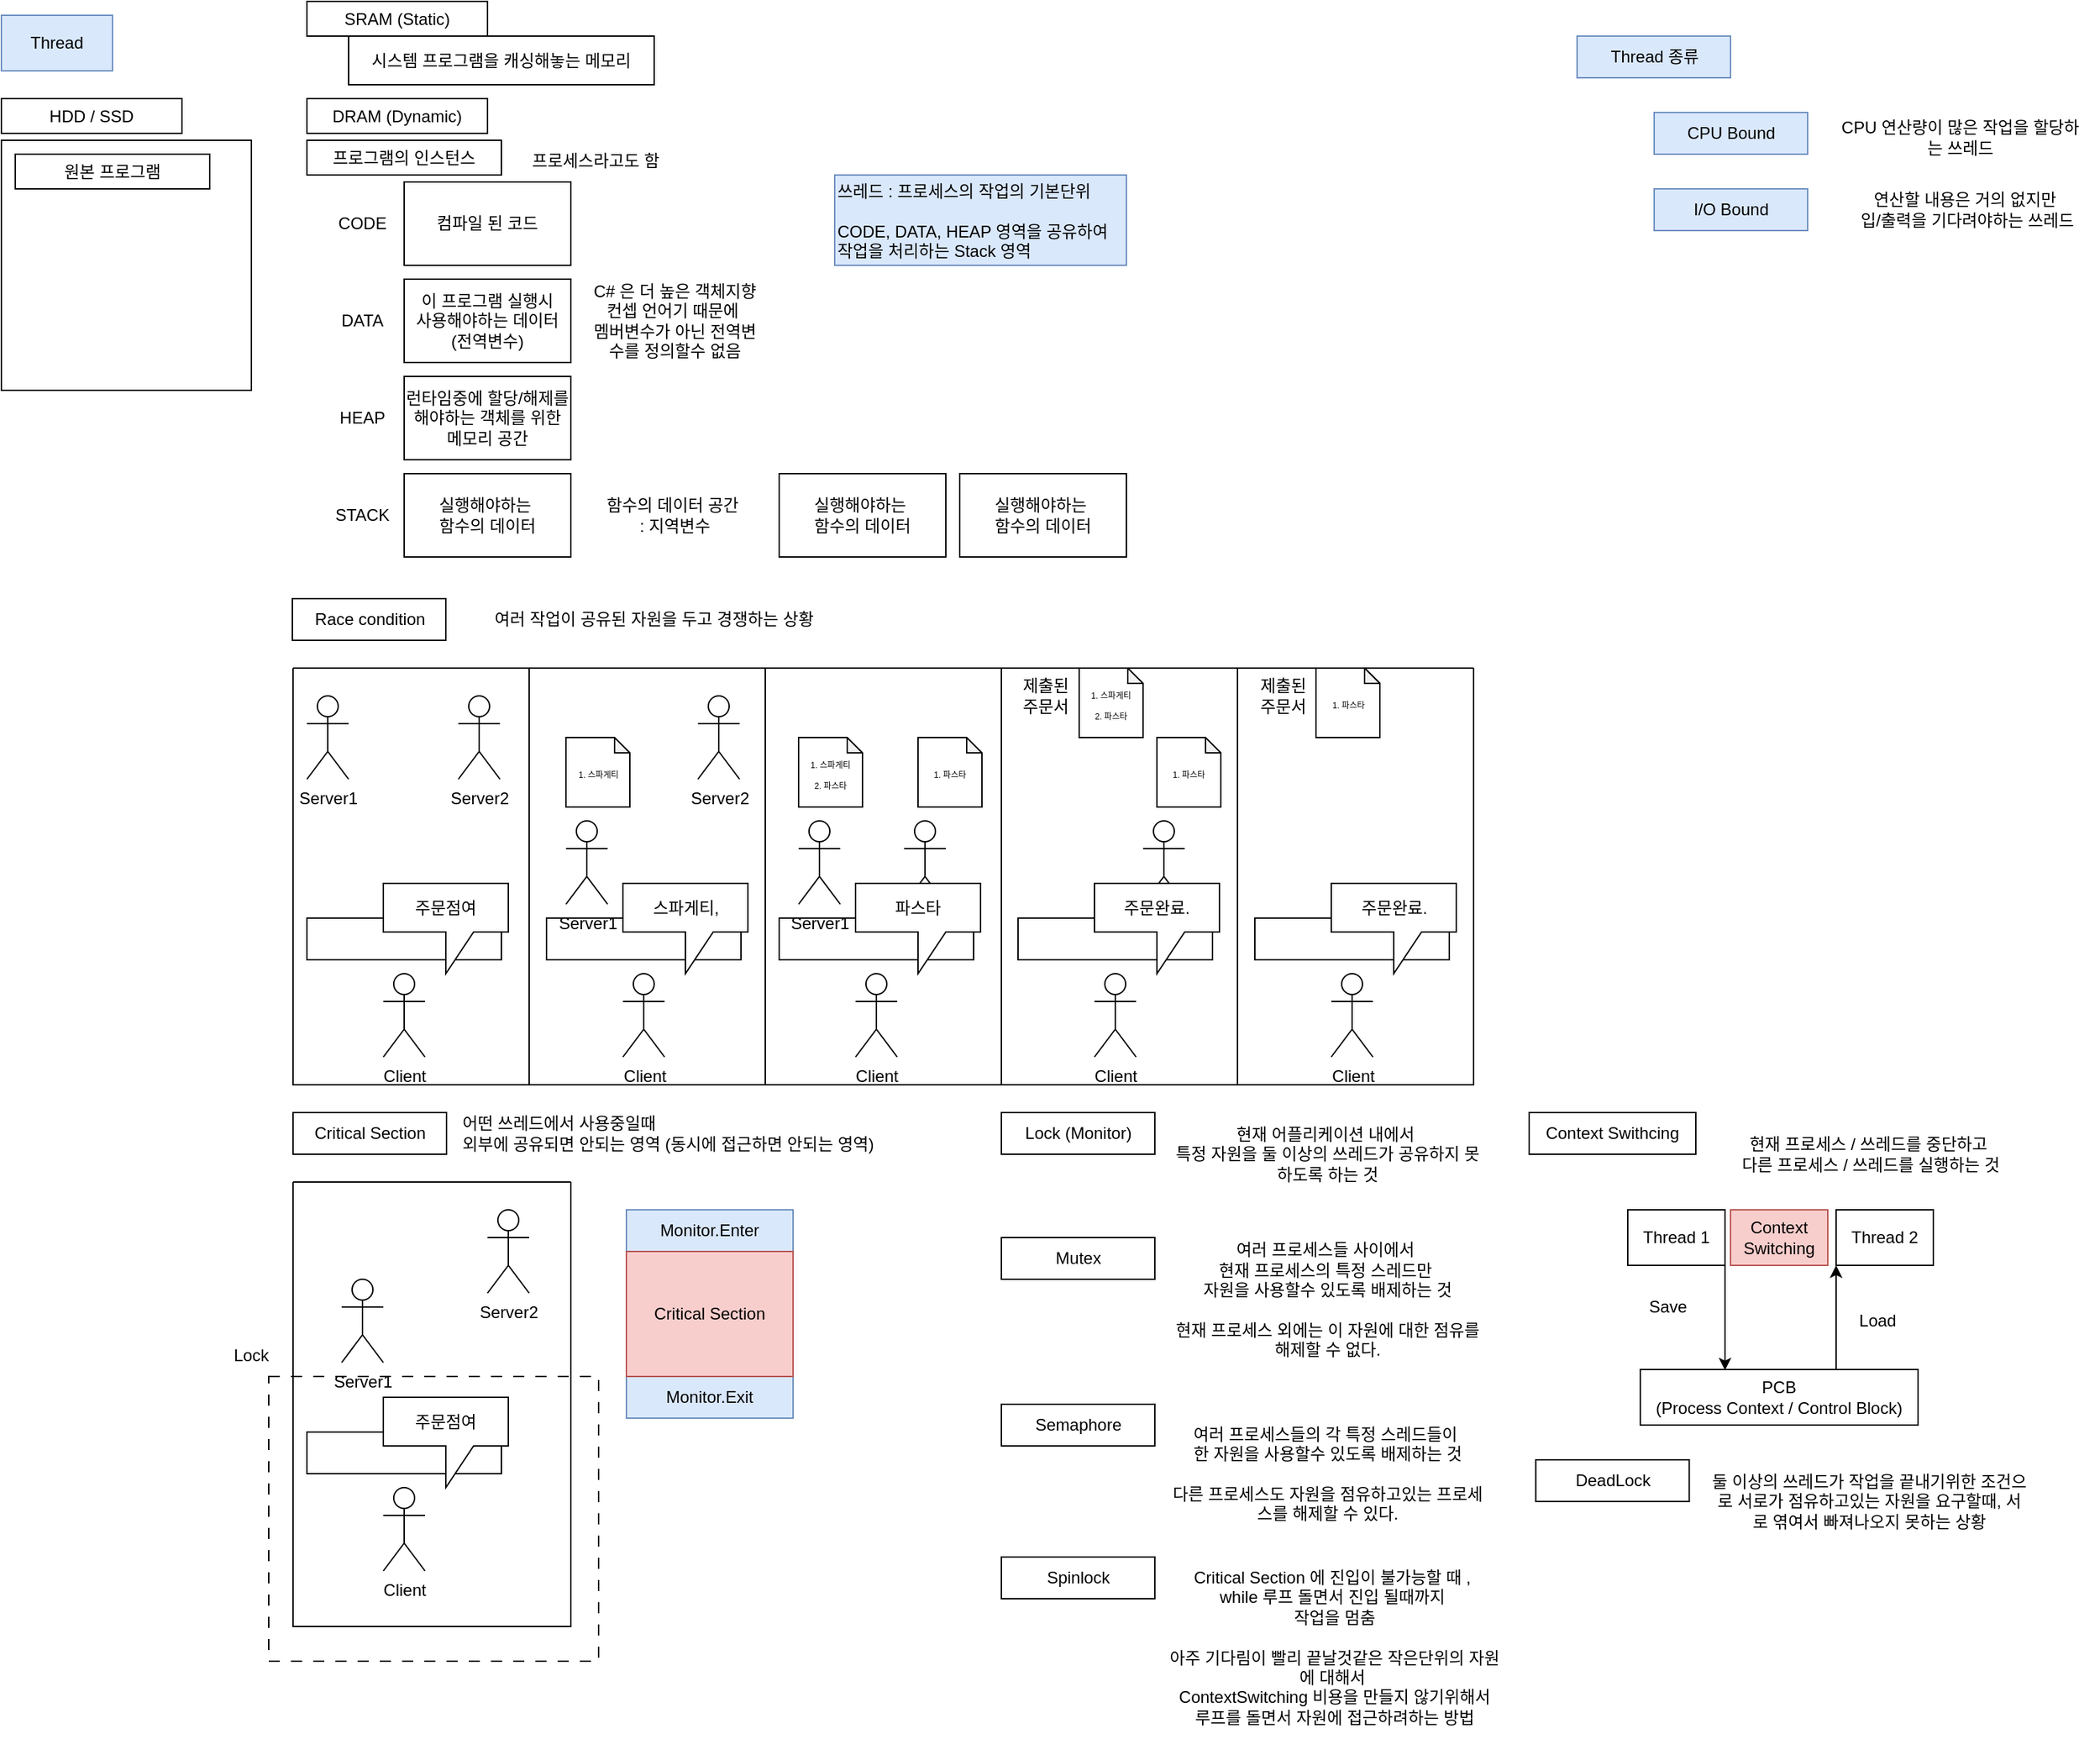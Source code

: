<mxfile version="24.7.7">
  <diagram id="C5RBs43oDa-KdzZeNtuy" name="Page-1">
    <mxGraphModel dx="683" dy="371" grid="1" gridSize="10" guides="1" tooltips="1" connect="1" arrows="1" fold="1" page="1" pageScale="1" pageWidth="827" pageHeight="1169" math="0" shadow="0">
      <root>
        <mxCell id="WIyWlLk6GJQsqaUBKTNV-0" />
        <mxCell id="WIyWlLk6GJQsqaUBKTNV-1" parent="WIyWlLk6GJQsqaUBKTNV-0" />
        <mxCell id="-cjQNIaaJEHfUUPN_wov-0" value="Thread" style="rounded=0;whiteSpace=wrap;html=1;fillColor=#dae8fc;strokeColor=#6c8ebf;" vertex="1" parent="WIyWlLk6GJQsqaUBKTNV-1">
          <mxGeometry x="10" y="10" width="80" height="40" as="geometry" />
        </mxCell>
        <mxCell id="-cjQNIaaJEHfUUPN_wov-1" value="컴파일 된 코드" style="rounded=0;whiteSpace=wrap;html=1;" vertex="1" parent="WIyWlLk6GJQsqaUBKTNV-1">
          <mxGeometry x="300" y="130" width="120" height="60" as="geometry" />
        </mxCell>
        <mxCell id="-cjQNIaaJEHfUUPN_wov-2" value="이 프로그램 실행시&lt;div&gt;사용해야하는 데이터&lt;/div&gt;&lt;div&gt;(전역변수)&lt;/div&gt;" style="rounded=0;whiteSpace=wrap;html=1;" vertex="1" parent="WIyWlLk6GJQsqaUBKTNV-1">
          <mxGeometry x="300" y="200" width="120" height="60" as="geometry" />
        </mxCell>
        <mxCell id="-cjQNIaaJEHfUUPN_wov-3" value="런타임중에 할당/해제를 해야하는 객체를 위한 메모리 공간" style="rounded=0;whiteSpace=wrap;html=1;" vertex="1" parent="WIyWlLk6GJQsqaUBKTNV-1">
          <mxGeometry x="300" y="270" width="120" height="60" as="geometry" />
        </mxCell>
        <mxCell id="-cjQNIaaJEHfUUPN_wov-4" value="실행해야하는&amp;nbsp;&lt;div&gt;함수의 데이터&lt;/div&gt;" style="rounded=0;whiteSpace=wrap;html=1;" vertex="1" parent="WIyWlLk6GJQsqaUBKTNV-1">
          <mxGeometry x="300" y="340" width="120" height="60" as="geometry" />
        </mxCell>
        <mxCell id="-cjQNIaaJEHfUUPN_wov-5" value="CODE" style="text;html=1;align=center;verticalAlign=middle;whiteSpace=wrap;rounded=0;" vertex="1" parent="WIyWlLk6GJQsqaUBKTNV-1">
          <mxGeometry x="240" y="145" width="60" height="30" as="geometry" />
        </mxCell>
        <mxCell id="-cjQNIaaJEHfUUPN_wov-6" value="DATA" style="text;html=1;align=center;verticalAlign=middle;whiteSpace=wrap;rounded=0;" vertex="1" parent="WIyWlLk6GJQsqaUBKTNV-1">
          <mxGeometry x="240" y="215" width="60" height="30" as="geometry" />
        </mxCell>
        <mxCell id="-cjQNIaaJEHfUUPN_wov-7" value="HEAP" style="text;html=1;align=center;verticalAlign=middle;whiteSpace=wrap;rounded=0;" vertex="1" parent="WIyWlLk6GJQsqaUBKTNV-1">
          <mxGeometry x="240" y="285" width="60" height="30" as="geometry" />
        </mxCell>
        <mxCell id="-cjQNIaaJEHfUUPN_wov-8" value="STACK" style="text;html=1;align=center;verticalAlign=middle;whiteSpace=wrap;rounded=0;" vertex="1" parent="WIyWlLk6GJQsqaUBKTNV-1">
          <mxGeometry x="240" y="355" width="60" height="30" as="geometry" />
        </mxCell>
        <mxCell id="-cjQNIaaJEHfUUPN_wov-9" value="C# 은 더 높은 객체지향 컨셉 언어기 때문에&amp;nbsp;&lt;div&gt;멤버변수가 아닌 전역변수를 정의할수 없음&lt;/div&gt;" style="text;html=1;align=center;verticalAlign=middle;whiteSpace=wrap;rounded=0;" vertex="1" parent="WIyWlLk6GJQsqaUBKTNV-1">
          <mxGeometry x="430" y="200" width="130" height="60" as="geometry" />
        </mxCell>
        <mxCell id="-cjQNIaaJEHfUUPN_wov-10" value="함수의 데이터 공간&amp;nbsp;&lt;div&gt;: 지역변수&lt;/div&gt;" style="text;html=1;align=center;verticalAlign=middle;whiteSpace=wrap;rounded=0;" vertex="1" parent="WIyWlLk6GJQsqaUBKTNV-1">
          <mxGeometry x="430" y="340" width="130" height="60" as="geometry" />
        </mxCell>
        <mxCell id="-cjQNIaaJEHfUUPN_wov-11" value="프로그램의 인스턴스" style="rounded=0;whiteSpace=wrap;html=1;" vertex="1" parent="WIyWlLk6GJQsqaUBKTNV-1">
          <mxGeometry x="230" y="100" width="140" height="25" as="geometry" />
        </mxCell>
        <mxCell id="-cjQNIaaJEHfUUPN_wov-12" value="" style="whiteSpace=wrap;html=1;aspect=fixed;" vertex="1" parent="WIyWlLk6GJQsqaUBKTNV-1">
          <mxGeometry x="10" y="100" width="180" height="180" as="geometry" />
        </mxCell>
        <mxCell id="-cjQNIaaJEHfUUPN_wov-13" value="HDD / SSD" style="rounded=0;whiteSpace=wrap;html=1;" vertex="1" parent="WIyWlLk6GJQsqaUBKTNV-1">
          <mxGeometry x="10" y="70" width="130" height="25" as="geometry" />
        </mxCell>
        <mxCell id="-cjQNIaaJEHfUUPN_wov-14" value="원본 프로그램" style="rounded=0;whiteSpace=wrap;html=1;" vertex="1" parent="WIyWlLk6GJQsqaUBKTNV-1">
          <mxGeometry x="20" y="110" width="140" height="25" as="geometry" />
        </mxCell>
        <mxCell id="-cjQNIaaJEHfUUPN_wov-15" value="DRAM (Dynamic)" style="rounded=0;whiteSpace=wrap;html=1;" vertex="1" parent="WIyWlLk6GJQsqaUBKTNV-1">
          <mxGeometry x="230" y="70" width="130" height="25" as="geometry" />
        </mxCell>
        <mxCell id="-cjQNIaaJEHfUUPN_wov-16" value="SRAM (Static)" style="rounded=0;whiteSpace=wrap;html=1;" vertex="1" parent="WIyWlLk6GJQsqaUBKTNV-1">
          <mxGeometry x="230" width="130" height="25" as="geometry" />
        </mxCell>
        <mxCell id="-cjQNIaaJEHfUUPN_wov-17" value="시스템 프로그램을 캐싱해놓는 메모리" style="rounded=0;whiteSpace=wrap;html=1;" vertex="1" parent="WIyWlLk6GJQsqaUBKTNV-1">
          <mxGeometry x="260" y="25" width="220" height="35" as="geometry" />
        </mxCell>
        <mxCell id="-cjQNIaaJEHfUUPN_wov-19" value="프로세스라고도 함" style="text;html=1;align=center;verticalAlign=middle;whiteSpace=wrap;rounded=0;" vertex="1" parent="WIyWlLk6GJQsqaUBKTNV-1">
          <mxGeometry x="370" y="100" width="136" height="30" as="geometry" />
        </mxCell>
        <mxCell id="-cjQNIaaJEHfUUPN_wov-29" value="실행해야하는&amp;nbsp;&lt;div&gt;함수의 데이터&lt;/div&gt;" style="rounded=0;whiteSpace=wrap;html=1;" vertex="1" parent="WIyWlLk6GJQsqaUBKTNV-1">
          <mxGeometry x="570" y="340" width="120" height="60" as="geometry" />
        </mxCell>
        <mxCell id="-cjQNIaaJEHfUUPN_wov-30" value="실행해야하는&amp;nbsp;&lt;div&gt;함수의 데이터&lt;/div&gt;" style="rounded=0;whiteSpace=wrap;html=1;" vertex="1" parent="WIyWlLk6GJQsqaUBKTNV-1">
          <mxGeometry x="700" y="340" width="120" height="60" as="geometry" />
        </mxCell>
        <mxCell id="-cjQNIaaJEHfUUPN_wov-31" value="쓰레드 : 프로세스의 작업의 기본단위&lt;div&gt;&lt;br&gt;&lt;/div&gt;&lt;div&gt;CODE, DATA, HEAP 영역을 공유하여&lt;/div&gt;&lt;div&gt;작업을 처리하는 Stack 영역&lt;/div&gt;" style="text;html=1;align=left;verticalAlign=middle;whiteSpace=wrap;rounded=0;fillColor=#dae8fc;strokeColor=#6c8ebf;" vertex="1" parent="WIyWlLk6GJQsqaUBKTNV-1">
          <mxGeometry x="610" y="125" width="210" height="65" as="geometry" />
        </mxCell>
        <mxCell id="-cjQNIaaJEHfUUPN_wov-66" value="Race condition" style="rounded=0;whiteSpace=wrap;html=1;" vertex="1" parent="WIyWlLk6GJQsqaUBKTNV-1">
          <mxGeometry x="219.5" y="430" width="110.5" height="30" as="geometry" />
        </mxCell>
        <mxCell id="-cjQNIaaJEHfUUPN_wov-67" value="여러 작업이 공유된 자원을 두고 경쟁하는 상황" style="text;html=1;align=center;verticalAlign=middle;whiteSpace=wrap;rounded=0;" vertex="1" parent="WIyWlLk6GJQsqaUBKTNV-1">
          <mxGeometry x="340" y="430" width="280" height="30" as="geometry" />
        </mxCell>
        <mxCell id="-cjQNIaaJEHfUUPN_wov-68" value="" style="swimlane;startSize=0;" vertex="1" parent="WIyWlLk6GJQsqaUBKTNV-1">
          <mxGeometry x="220" y="480" width="170" height="300" as="geometry" />
        </mxCell>
        <mxCell id="-cjQNIaaJEHfUUPN_wov-32" value="Client" style="shape=umlActor;verticalLabelPosition=bottom;verticalAlign=top;html=1;outlineConnect=0;" vertex="1" parent="-cjQNIaaJEHfUUPN_wov-68">
          <mxGeometry x="65" y="220" width="30" height="60" as="geometry" />
        </mxCell>
        <mxCell id="-cjQNIaaJEHfUUPN_wov-33" value="" style="rounded=0;whiteSpace=wrap;html=1;" vertex="1" parent="-cjQNIaaJEHfUUPN_wov-68">
          <mxGeometry x="10" y="180" width="140" height="30" as="geometry" />
        </mxCell>
        <mxCell id="-cjQNIaaJEHfUUPN_wov-34" value="주문점여" style="shape=callout;whiteSpace=wrap;html=1;perimeter=calloutPerimeter;" vertex="1" parent="-cjQNIaaJEHfUUPN_wov-68">
          <mxGeometry x="65" y="155" width="90" height="65" as="geometry" />
        </mxCell>
        <mxCell id="-cjQNIaaJEHfUUPN_wov-35" value="Server1" style="shape=umlActor;verticalLabelPosition=bottom;verticalAlign=top;html=1;outlineConnect=0;" vertex="1" parent="-cjQNIaaJEHfUUPN_wov-68">
          <mxGeometry x="10" y="20" width="30" height="60" as="geometry" />
        </mxCell>
        <mxCell id="-cjQNIaaJEHfUUPN_wov-36" value="Server2" style="shape=umlActor;verticalLabelPosition=bottom;verticalAlign=top;html=1;outlineConnect=0;" vertex="1" parent="-cjQNIaaJEHfUUPN_wov-68">
          <mxGeometry x="119" y="20" width="30" height="60" as="geometry" />
        </mxCell>
        <mxCell id="-cjQNIaaJEHfUUPN_wov-69" value="" style="swimlane;startSize=0;" vertex="1" parent="WIyWlLk6GJQsqaUBKTNV-1">
          <mxGeometry x="390" y="480" width="170" height="300" as="geometry" />
        </mxCell>
        <mxCell id="-cjQNIaaJEHfUUPN_wov-37" value="Client" style="shape=umlActor;verticalLabelPosition=bottom;verticalAlign=top;html=1;outlineConnect=0;" vertex="1" parent="-cjQNIaaJEHfUUPN_wov-69">
          <mxGeometry x="67.5" y="220" width="30" height="60" as="geometry" />
        </mxCell>
        <mxCell id="-cjQNIaaJEHfUUPN_wov-38" value="" style="rounded=0;whiteSpace=wrap;html=1;" vertex="1" parent="-cjQNIaaJEHfUUPN_wov-69">
          <mxGeometry x="12.5" y="180" width="140" height="30" as="geometry" />
        </mxCell>
        <mxCell id="-cjQNIaaJEHfUUPN_wov-39" value="스파게티," style="shape=callout;whiteSpace=wrap;html=1;perimeter=calloutPerimeter;" vertex="1" parent="-cjQNIaaJEHfUUPN_wov-69">
          <mxGeometry x="67.5" y="155" width="90" height="65" as="geometry" />
        </mxCell>
        <mxCell id="-cjQNIaaJEHfUUPN_wov-40" value="Server1" style="shape=umlActor;verticalLabelPosition=bottom;verticalAlign=top;html=1;outlineConnect=0;" vertex="1" parent="-cjQNIaaJEHfUUPN_wov-69">
          <mxGeometry x="26.5" y="110" width="30" height="60" as="geometry" />
        </mxCell>
        <mxCell id="-cjQNIaaJEHfUUPN_wov-41" value="Server2" style="shape=umlActor;verticalLabelPosition=bottom;verticalAlign=top;html=1;outlineConnect=0;" vertex="1" parent="-cjQNIaaJEHfUUPN_wov-69">
          <mxGeometry x="121.5" y="20" width="30" height="60" as="geometry" />
        </mxCell>
        <mxCell id="-cjQNIaaJEHfUUPN_wov-42" value="&lt;font style=&quot;font-size: 6px;&quot;&gt;1. 스파게티&lt;/font&gt;" style="shape=note;whiteSpace=wrap;html=1;backgroundOutline=1;darkOpacity=0.05;size=11;" vertex="1" parent="-cjQNIaaJEHfUUPN_wov-69">
          <mxGeometry x="26.5" y="50" width="46" height="50" as="geometry" />
        </mxCell>
        <mxCell id="-cjQNIaaJEHfUUPN_wov-70" value="" style="swimlane;startSize=0;" vertex="1" parent="WIyWlLk6GJQsqaUBKTNV-1">
          <mxGeometry x="560" y="480" width="170" height="300" as="geometry" />
        </mxCell>
        <mxCell id="-cjQNIaaJEHfUUPN_wov-47" value="Server2" style="shape=umlActor;verticalLabelPosition=bottom;verticalAlign=top;html=1;outlineConnect=0;" vertex="1" parent="-cjQNIaaJEHfUUPN_wov-70">
          <mxGeometry x="100" y="110" width="30" height="60" as="geometry" />
        </mxCell>
        <mxCell id="-cjQNIaaJEHfUUPN_wov-43" value="Client" style="shape=umlActor;verticalLabelPosition=bottom;verticalAlign=top;html=1;outlineConnect=0;" vertex="1" parent="-cjQNIaaJEHfUUPN_wov-70">
          <mxGeometry x="65" y="220" width="30" height="60" as="geometry" />
        </mxCell>
        <mxCell id="-cjQNIaaJEHfUUPN_wov-44" value="" style="rounded=0;whiteSpace=wrap;html=1;" vertex="1" parent="-cjQNIaaJEHfUUPN_wov-70">
          <mxGeometry x="10" y="180" width="140" height="30" as="geometry" />
        </mxCell>
        <mxCell id="-cjQNIaaJEHfUUPN_wov-46" value="Server1" style="shape=umlActor;verticalLabelPosition=bottom;verticalAlign=top;html=1;outlineConnect=0;" vertex="1" parent="-cjQNIaaJEHfUUPN_wov-70">
          <mxGeometry x="24" y="110" width="30" height="60" as="geometry" />
        </mxCell>
        <mxCell id="-cjQNIaaJEHfUUPN_wov-45" value="파스타" style="shape=callout;whiteSpace=wrap;html=1;perimeter=calloutPerimeter;" vertex="1" parent="-cjQNIaaJEHfUUPN_wov-70">
          <mxGeometry x="65" y="155" width="90" height="65" as="geometry" />
        </mxCell>
        <mxCell id="-cjQNIaaJEHfUUPN_wov-48" value="&lt;font style=&quot;font-size: 6px;&quot;&gt;1. 스파게티&lt;/font&gt;&lt;div&gt;&lt;font style=&quot;font-size: 6px;&quot;&gt;2. 파스타&lt;/font&gt;&lt;/div&gt;" style="shape=note;whiteSpace=wrap;html=1;backgroundOutline=1;darkOpacity=0.05;size=11;" vertex="1" parent="-cjQNIaaJEHfUUPN_wov-70">
          <mxGeometry x="24" y="50" width="46" height="50" as="geometry" />
        </mxCell>
        <mxCell id="-cjQNIaaJEHfUUPN_wov-49" value="&lt;span style=&quot;font-size: 6px;&quot;&gt;1. 파스타&lt;/span&gt;" style="shape=note;whiteSpace=wrap;html=1;backgroundOutline=1;darkOpacity=0.05;size=11;" vertex="1" parent="-cjQNIaaJEHfUUPN_wov-70">
          <mxGeometry x="110" y="50" width="46" height="50" as="geometry" />
        </mxCell>
        <mxCell id="-cjQNIaaJEHfUUPN_wov-71" value="" style="swimlane;startSize=0;" vertex="1" parent="WIyWlLk6GJQsqaUBKTNV-1">
          <mxGeometry x="730" y="480" width="170" height="300" as="geometry" />
        </mxCell>
        <mxCell id="-cjQNIaaJEHfUUPN_wov-50" value="Server2" style="shape=umlActor;verticalLabelPosition=bottom;verticalAlign=top;html=1;outlineConnect=0;" vertex="1" parent="-cjQNIaaJEHfUUPN_wov-71">
          <mxGeometry x="102" y="110" width="30" height="60" as="geometry" />
        </mxCell>
        <mxCell id="-cjQNIaaJEHfUUPN_wov-51" value="Client" style="shape=umlActor;verticalLabelPosition=bottom;verticalAlign=top;html=1;outlineConnect=0;" vertex="1" parent="-cjQNIaaJEHfUUPN_wov-71">
          <mxGeometry x="67" y="220" width="30" height="60" as="geometry" />
        </mxCell>
        <mxCell id="-cjQNIaaJEHfUUPN_wov-52" value="" style="rounded=0;whiteSpace=wrap;html=1;" vertex="1" parent="-cjQNIaaJEHfUUPN_wov-71">
          <mxGeometry x="12" y="180" width="140" height="30" as="geometry" />
        </mxCell>
        <mxCell id="-cjQNIaaJEHfUUPN_wov-54" value="주문완료." style="shape=callout;whiteSpace=wrap;html=1;perimeter=calloutPerimeter;" vertex="1" parent="-cjQNIaaJEHfUUPN_wov-71">
          <mxGeometry x="67" y="155" width="90" height="65" as="geometry" />
        </mxCell>
        <mxCell id="-cjQNIaaJEHfUUPN_wov-55" value="&lt;font style=&quot;font-size: 6px;&quot;&gt;1. 스파게티&lt;/font&gt;&lt;div&gt;&lt;font style=&quot;font-size: 6px;&quot;&gt;2. 파스타&lt;/font&gt;&lt;/div&gt;" style="shape=note;whiteSpace=wrap;html=1;backgroundOutline=1;darkOpacity=0.05;size=11;" vertex="1" parent="-cjQNIaaJEHfUUPN_wov-71">
          <mxGeometry x="56" width="46" height="50" as="geometry" />
        </mxCell>
        <mxCell id="-cjQNIaaJEHfUUPN_wov-56" value="&lt;span style=&quot;font-size: 6px;&quot;&gt;1. 파스타&lt;/span&gt;" style="shape=note;whiteSpace=wrap;html=1;backgroundOutline=1;darkOpacity=0.05;size=11;" vertex="1" parent="-cjQNIaaJEHfUUPN_wov-71">
          <mxGeometry x="112" y="50" width="46" height="50" as="geometry" />
        </mxCell>
        <mxCell id="-cjQNIaaJEHfUUPN_wov-57" value="제출된주문서" style="text;html=1;align=center;verticalAlign=middle;whiteSpace=wrap;rounded=0;fillColor=default;" vertex="1" parent="-cjQNIaaJEHfUUPN_wov-71">
          <mxGeometry x="12" y="10" width="40" height="20" as="geometry" />
        </mxCell>
        <mxCell id="-cjQNIaaJEHfUUPN_wov-72" value="" style="swimlane;startSize=0;" vertex="1" parent="WIyWlLk6GJQsqaUBKTNV-1">
          <mxGeometry x="900" y="480" width="170" height="300" as="geometry" />
        </mxCell>
        <mxCell id="-cjQNIaaJEHfUUPN_wov-60" value="Client" style="shape=umlActor;verticalLabelPosition=bottom;verticalAlign=top;html=1;outlineConnect=0;" vertex="1" parent="-cjQNIaaJEHfUUPN_wov-72">
          <mxGeometry x="67.5" y="220" width="30" height="60" as="geometry" />
        </mxCell>
        <mxCell id="-cjQNIaaJEHfUUPN_wov-61" value="" style="rounded=0;whiteSpace=wrap;html=1;" vertex="1" parent="-cjQNIaaJEHfUUPN_wov-72">
          <mxGeometry x="12.5" y="180" width="140" height="30" as="geometry" />
        </mxCell>
        <mxCell id="-cjQNIaaJEHfUUPN_wov-62" value="주문완료." style="shape=callout;whiteSpace=wrap;html=1;perimeter=calloutPerimeter;" vertex="1" parent="-cjQNIaaJEHfUUPN_wov-72">
          <mxGeometry x="67.5" y="155" width="90" height="65" as="geometry" />
        </mxCell>
        <mxCell id="-cjQNIaaJEHfUUPN_wov-63" value="&lt;font style=&quot;font-size: 6px;&quot;&gt;1. 스파게티&lt;/font&gt;&lt;div&gt;&lt;font style=&quot;font-size: 6px;&quot;&gt;2. 파스타&lt;/font&gt;&lt;/div&gt;" style="shape=note;whiteSpace=wrap;html=1;backgroundOutline=1;darkOpacity=0.05;size=11;" vertex="1" parent="-cjQNIaaJEHfUUPN_wov-72">
          <mxGeometry x="56.5" width="46" height="50" as="geometry" />
        </mxCell>
        <mxCell id="-cjQNIaaJEHfUUPN_wov-64" value="&lt;span style=&quot;font-size: 6px;&quot;&gt;1. 파스타&lt;/span&gt;" style="shape=note;whiteSpace=wrap;html=1;backgroundOutline=1;darkOpacity=0.05;size=11;" vertex="1" parent="-cjQNIaaJEHfUUPN_wov-72">
          <mxGeometry x="56.5" width="46" height="50" as="geometry" />
        </mxCell>
        <mxCell id="-cjQNIaaJEHfUUPN_wov-65" value="제출된주문서" style="text;html=1;align=center;verticalAlign=middle;whiteSpace=wrap;rounded=0;fillColor=default;" vertex="1" parent="-cjQNIaaJEHfUUPN_wov-72">
          <mxGeometry x="12.5" y="10" width="40" height="20" as="geometry" />
        </mxCell>
        <mxCell id="-cjQNIaaJEHfUUPN_wov-73" value="" style="swimlane;startSize=0;" vertex="1" parent="WIyWlLk6GJQsqaUBKTNV-1">
          <mxGeometry x="220" y="850" width="200" height="320" as="geometry" />
        </mxCell>
        <mxCell id="-cjQNIaaJEHfUUPN_wov-74" value="Client" style="shape=umlActor;verticalLabelPosition=bottom;verticalAlign=top;html=1;outlineConnect=0;" vertex="1" parent="-cjQNIaaJEHfUUPN_wov-73">
          <mxGeometry x="65" y="220" width="30" height="60" as="geometry" />
        </mxCell>
        <mxCell id="-cjQNIaaJEHfUUPN_wov-75" value="" style="rounded=0;whiteSpace=wrap;html=1;" vertex="1" parent="-cjQNIaaJEHfUUPN_wov-73">
          <mxGeometry x="10" y="180" width="140" height="30" as="geometry" />
        </mxCell>
        <mxCell id="-cjQNIaaJEHfUUPN_wov-76" value="주문점여" style="shape=callout;whiteSpace=wrap;html=1;perimeter=calloutPerimeter;" vertex="1" parent="-cjQNIaaJEHfUUPN_wov-73">
          <mxGeometry x="65" y="155" width="90" height="65" as="geometry" />
        </mxCell>
        <mxCell id="-cjQNIaaJEHfUUPN_wov-77" value="Server1" style="shape=umlActor;verticalLabelPosition=bottom;verticalAlign=top;html=1;outlineConnect=0;" vertex="1" parent="-cjQNIaaJEHfUUPN_wov-73">
          <mxGeometry x="35" y="70" width="30" height="60" as="geometry" />
        </mxCell>
        <mxCell id="-cjQNIaaJEHfUUPN_wov-78" value="Server2" style="shape=umlActor;verticalLabelPosition=bottom;verticalAlign=top;html=1;outlineConnect=0;" vertex="1" parent="-cjQNIaaJEHfUUPN_wov-73">
          <mxGeometry x="140" y="20" width="30" height="60" as="geometry" />
        </mxCell>
        <mxCell id="-cjQNIaaJEHfUUPN_wov-79" value="" style="rounded=0;whiteSpace=wrap;html=1;dashed=1;dashPattern=8 8;fillColor=none;" vertex="1" parent="WIyWlLk6GJQsqaUBKTNV-1">
          <mxGeometry x="202.5" y="990" width="237.5" height="205" as="geometry" />
        </mxCell>
        <mxCell id="-cjQNIaaJEHfUUPN_wov-80" value="Lock" style="text;html=1;align=center;verticalAlign=middle;whiteSpace=wrap;rounded=0;" vertex="1" parent="WIyWlLk6GJQsqaUBKTNV-1">
          <mxGeometry x="159.5" y="960" width="60" height="30" as="geometry" />
        </mxCell>
        <mxCell id="-cjQNIaaJEHfUUPN_wov-81" value="Critical Section" style="rounded=0;whiteSpace=wrap;html=1;" vertex="1" parent="WIyWlLk6GJQsqaUBKTNV-1">
          <mxGeometry x="220" y="800" width="110.5" height="30" as="geometry" />
        </mxCell>
        <mxCell id="-cjQNIaaJEHfUUPN_wov-82" value="Monitor.Enter" style="rounded=0;whiteSpace=wrap;html=1;fillColor=#dae8fc;strokeColor=#6c8ebf;" vertex="1" parent="WIyWlLk6GJQsqaUBKTNV-1">
          <mxGeometry x="460" y="870" width="120" height="30" as="geometry" />
        </mxCell>
        <mxCell id="-cjQNIaaJEHfUUPN_wov-83" value="어떤 쓰레드에서 사용중일때&amp;nbsp;&lt;div&gt;외부에 공유되면 안되는 영역 (동시에 접근하면 안되는 영역)&lt;/div&gt;" style="text;html=1;align=left;verticalAlign=middle;whiteSpace=wrap;rounded=0;" vertex="1" parent="WIyWlLk6GJQsqaUBKTNV-1">
          <mxGeometry x="340" y="800" width="360" height="30" as="geometry" />
        </mxCell>
        <mxCell id="-cjQNIaaJEHfUUPN_wov-84" value="Monitor.Exit" style="rounded=0;whiteSpace=wrap;html=1;fillColor=#dae8fc;strokeColor=#6c8ebf;" vertex="1" parent="WIyWlLk6GJQsqaUBKTNV-1">
          <mxGeometry x="460" y="990" width="120" height="30" as="geometry" />
        </mxCell>
        <mxCell id="-cjQNIaaJEHfUUPN_wov-85" value="Critical Section" style="rounded=0;whiteSpace=wrap;html=1;fillColor=#f8cecc;strokeColor=#b85450;" vertex="1" parent="WIyWlLk6GJQsqaUBKTNV-1">
          <mxGeometry x="460" y="900" width="120" height="90" as="geometry" />
        </mxCell>
        <mxCell id="-cjQNIaaJEHfUUPN_wov-86" value="Lock (Monitor)" style="rounded=0;whiteSpace=wrap;html=1;" vertex="1" parent="WIyWlLk6GJQsqaUBKTNV-1">
          <mxGeometry x="730" y="800" width="110.5" height="30" as="geometry" />
        </mxCell>
        <mxCell id="-cjQNIaaJEHfUUPN_wov-87" value="Mutex" style="rounded=0;whiteSpace=wrap;html=1;" vertex="1" parent="WIyWlLk6GJQsqaUBKTNV-1">
          <mxGeometry x="730" y="890" width="110.5" height="30" as="geometry" />
        </mxCell>
        <mxCell id="-cjQNIaaJEHfUUPN_wov-88" value="Semaphore" style="rounded=0;whiteSpace=wrap;html=1;" vertex="1" parent="WIyWlLk6GJQsqaUBKTNV-1">
          <mxGeometry x="730" y="1010" width="110.5" height="30" as="geometry" />
        </mxCell>
        <mxCell id="-cjQNIaaJEHfUUPN_wov-89" value="Spinlock" style="rounded=0;whiteSpace=wrap;html=1;" vertex="1" parent="WIyWlLk6GJQsqaUBKTNV-1">
          <mxGeometry x="730" y="1120" width="110.5" height="30" as="geometry" />
        </mxCell>
        <mxCell id="-cjQNIaaJEHfUUPN_wov-90" value="현재 어플리케이션 내에서&amp;nbsp;&lt;div&gt;특정 자원을 둘 이상의 쓰레드가 공유하지 못하도록 하는 것&lt;/div&gt;" style="text;html=1;align=center;verticalAlign=middle;whiteSpace=wrap;rounded=0;" vertex="1" parent="WIyWlLk6GJQsqaUBKTNV-1">
          <mxGeometry x="850" y="800" width="230" height="60" as="geometry" />
        </mxCell>
        <mxCell id="-cjQNIaaJEHfUUPN_wov-91" value="여러 프로세스들 사이에서&amp;nbsp;&lt;div&gt;현재 프로세스의 특정 스레드만&amp;nbsp;&lt;/div&gt;&lt;div&gt;자원을 사용할수 있도록 배제하는 것&lt;/div&gt;&lt;div&gt;&lt;br&gt;&lt;/div&gt;&lt;div&gt;현재 프로세스 외에는 이 자원에 대한 점유를 해제할 수 없다.&lt;/div&gt;" style="text;html=1;align=center;verticalAlign=middle;whiteSpace=wrap;rounded=0;" vertex="1" parent="WIyWlLk6GJQsqaUBKTNV-1">
          <mxGeometry x="850" y="890" width="230" height="90" as="geometry" />
        </mxCell>
        <mxCell id="-cjQNIaaJEHfUUPN_wov-92" value="여러 프로세스들의 각 특정 스레드들이&amp;nbsp;&lt;br&gt;&lt;div&gt;한 자원을 사용할수 있도록 배제하는 것&lt;/div&gt;&lt;div&gt;&lt;br&gt;&lt;/div&gt;&lt;div&gt;다른 프로세스도 자원을 점유하고있는 프로세스를 해제할 수 있다.&lt;/div&gt;" style="text;html=1;align=center;verticalAlign=middle;whiteSpace=wrap;rounded=0;" vertex="1" parent="WIyWlLk6GJQsqaUBKTNV-1">
          <mxGeometry x="850" y="1010" width="230" height="100" as="geometry" />
        </mxCell>
        <mxCell id="-cjQNIaaJEHfUUPN_wov-93" value="Critical Section 에 진입이 불가능할 때 ,&amp;nbsp;&lt;div&gt;while 루프 돌면서 진입 될때까지&amp;nbsp;&lt;/div&gt;&lt;div&gt;작업을 멈춤&lt;/div&gt;&lt;div&gt;&lt;br&gt;&lt;/div&gt;&lt;div&gt;아주 기다림이 빨리 끝날것같은 작은단위의 자원에 대해서&amp;nbsp;&lt;/div&gt;&lt;div&gt;ContextSwitching 비용을 만들지 않기위해서 루프를 돌면서 자원에 접근하려하는 방법&lt;/div&gt;" style="text;html=1;align=center;verticalAlign=middle;whiteSpace=wrap;rounded=0;" vertex="1" parent="WIyWlLk6GJQsqaUBKTNV-1">
          <mxGeometry x="850" y="1120" width="240" height="130" as="geometry" />
        </mxCell>
        <mxCell id="-cjQNIaaJEHfUUPN_wov-95" value="Context Swithcing" style="rounded=0;whiteSpace=wrap;html=1;" vertex="1" parent="WIyWlLk6GJQsqaUBKTNV-1">
          <mxGeometry x="1110" y="800" width="120" height="30" as="geometry" />
        </mxCell>
        <mxCell id="-cjQNIaaJEHfUUPN_wov-96" value="현재 프로세스 / 쓰레드를 중단하고&amp;nbsp;&lt;div&gt;다른 프로세스 / 쓰레드를 실행하는 것&lt;/div&gt;" style="text;html=1;align=center;verticalAlign=middle;whiteSpace=wrap;rounded=0;" vertex="1" parent="WIyWlLk6GJQsqaUBKTNV-1">
          <mxGeometry x="1241" y="800" width="230" height="60" as="geometry" />
        </mxCell>
        <mxCell id="-cjQNIaaJEHfUUPN_wov-97" value="Thread 1" style="rounded=0;whiteSpace=wrap;html=1;" vertex="1" parent="WIyWlLk6GJQsqaUBKTNV-1">
          <mxGeometry x="1181" y="870" width="70" height="40" as="geometry" />
        </mxCell>
        <mxCell id="-cjQNIaaJEHfUUPN_wov-98" value="Thread 2" style="rounded=0;whiteSpace=wrap;html=1;" vertex="1" parent="WIyWlLk6GJQsqaUBKTNV-1">
          <mxGeometry x="1331" y="870" width="70" height="40" as="geometry" />
        </mxCell>
        <mxCell id="-cjQNIaaJEHfUUPN_wov-99" value="PCB&lt;div&gt;(Process Context / Control Block)&lt;/div&gt;" style="rounded=0;whiteSpace=wrap;html=1;" vertex="1" parent="WIyWlLk6GJQsqaUBKTNV-1">
          <mxGeometry x="1190" y="985" width="200" height="40" as="geometry" />
        </mxCell>
        <mxCell id="-cjQNIaaJEHfUUPN_wov-100" value="" style="endArrow=classic;html=1;rounded=0;exitX=1;exitY=1;exitDx=0;exitDy=0;entryX=0.305;entryY=0.014;entryDx=0;entryDy=0;entryPerimeter=0;" edge="1" parent="WIyWlLk6GJQsqaUBKTNV-1" source="-cjQNIaaJEHfUUPN_wov-97" target="-cjQNIaaJEHfUUPN_wov-99">
          <mxGeometry width="50" height="50" relative="1" as="geometry">
            <mxPoint x="1110" y="985" as="sourcePoint" />
            <mxPoint x="1160" y="935" as="targetPoint" />
          </mxGeometry>
        </mxCell>
        <mxCell id="-cjQNIaaJEHfUUPN_wov-101" value="Save" style="text;html=1;align=center;verticalAlign=middle;whiteSpace=wrap;rounded=0;" vertex="1" parent="WIyWlLk6GJQsqaUBKTNV-1">
          <mxGeometry x="1180" y="925" width="60" height="30" as="geometry" />
        </mxCell>
        <mxCell id="-cjQNIaaJEHfUUPN_wov-102" value="" style="endArrow=classic;html=1;rounded=0;exitX=0.705;exitY=0;exitDx=0;exitDy=0;entryX=0;entryY=1;entryDx=0;entryDy=0;exitPerimeter=0;" edge="1" parent="WIyWlLk6GJQsqaUBKTNV-1" source="-cjQNIaaJEHfUUPN_wov-99" target="-cjQNIaaJEHfUUPN_wov-98">
          <mxGeometry width="50" height="50" relative="1" as="geometry">
            <mxPoint x="1261" y="920" as="sourcePoint" />
            <mxPoint x="1261" y="996" as="targetPoint" />
          </mxGeometry>
        </mxCell>
        <mxCell id="-cjQNIaaJEHfUUPN_wov-103" value="Load" style="text;html=1;align=center;verticalAlign=middle;whiteSpace=wrap;rounded=0;" vertex="1" parent="WIyWlLk6GJQsqaUBKTNV-1">
          <mxGeometry x="1331" y="935" width="60" height="30" as="geometry" />
        </mxCell>
        <mxCell id="-cjQNIaaJEHfUUPN_wov-105" value="Context&lt;div&gt;Switching&lt;/div&gt;" style="rounded=0;whiteSpace=wrap;html=1;fillColor=#f8cecc;strokeColor=#b85450;" vertex="1" parent="WIyWlLk6GJQsqaUBKTNV-1">
          <mxGeometry x="1255" y="870" width="70" height="40" as="geometry" />
        </mxCell>
        <mxCell id="-cjQNIaaJEHfUUPN_wov-106" value="DeadLock" style="rounded=0;whiteSpace=wrap;html=1;" vertex="1" parent="WIyWlLk6GJQsqaUBKTNV-1">
          <mxGeometry x="1114.75" y="1050" width="110.5" height="30" as="geometry" />
        </mxCell>
        <mxCell id="-cjQNIaaJEHfUUPN_wov-107" value="둘 이상의 쓰레드가 작업을 끝내기위한 조건으로 서로가 점유하고있는 자원을 요구할때, 서로 엮여서 빠져나오지 못하는 상황" style="text;html=1;align=center;verticalAlign=middle;whiteSpace=wrap;rounded=0;" vertex="1" parent="WIyWlLk6GJQsqaUBKTNV-1">
          <mxGeometry x="1240" y="1050" width="230" height="60" as="geometry" />
        </mxCell>
        <mxCell id="-cjQNIaaJEHfUUPN_wov-108" value="Thread 종류" style="rounded=0;whiteSpace=wrap;html=1;fillColor=#dae8fc;strokeColor=#6c8ebf;" vertex="1" parent="WIyWlLk6GJQsqaUBKTNV-1">
          <mxGeometry x="1144.5" y="25" width="110.5" height="30" as="geometry" />
        </mxCell>
        <mxCell id="-cjQNIaaJEHfUUPN_wov-109" value="CPU Bound" style="rounded=0;whiteSpace=wrap;html=1;fillColor=#dae8fc;strokeColor=#6c8ebf;" vertex="1" parent="WIyWlLk6GJQsqaUBKTNV-1">
          <mxGeometry x="1200" y="80" width="110.5" height="30" as="geometry" />
        </mxCell>
        <mxCell id="-cjQNIaaJEHfUUPN_wov-110" value="I/O Bound" style="rounded=0;whiteSpace=wrap;html=1;fillColor=#dae8fc;strokeColor=#6c8ebf;" vertex="1" parent="WIyWlLk6GJQsqaUBKTNV-1">
          <mxGeometry x="1200" y="135" width="110.5" height="30" as="geometry" />
        </mxCell>
        <mxCell id="-cjQNIaaJEHfUUPN_wov-111" value="CPU 연산량이 많은 작업을 할당하는 쓰레드" style="text;html=1;align=center;verticalAlign=middle;whiteSpace=wrap;rounded=0;" vertex="1" parent="WIyWlLk6GJQsqaUBKTNV-1">
          <mxGeometry x="1331" y="80" width="179" height="35" as="geometry" />
        </mxCell>
        <mxCell id="-cjQNIaaJEHfUUPN_wov-112" value="연산할 내용은 거의 없지만&amp;nbsp;&lt;div&gt;입/출력을 기다려야하는 쓰레드&lt;/div&gt;" style="text;html=1;align=center;verticalAlign=middle;whiteSpace=wrap;rounded=0;" vertex="1" parent="WIyWlLk6GJQsqaUBKTNV-1">
          <mxGeometry x="1331" y="132.5" width="189" height="35" as="geometry" />
        </mxCell>
      </root>
    </mxGraphModel>
  </diagram>
</mxfile>
